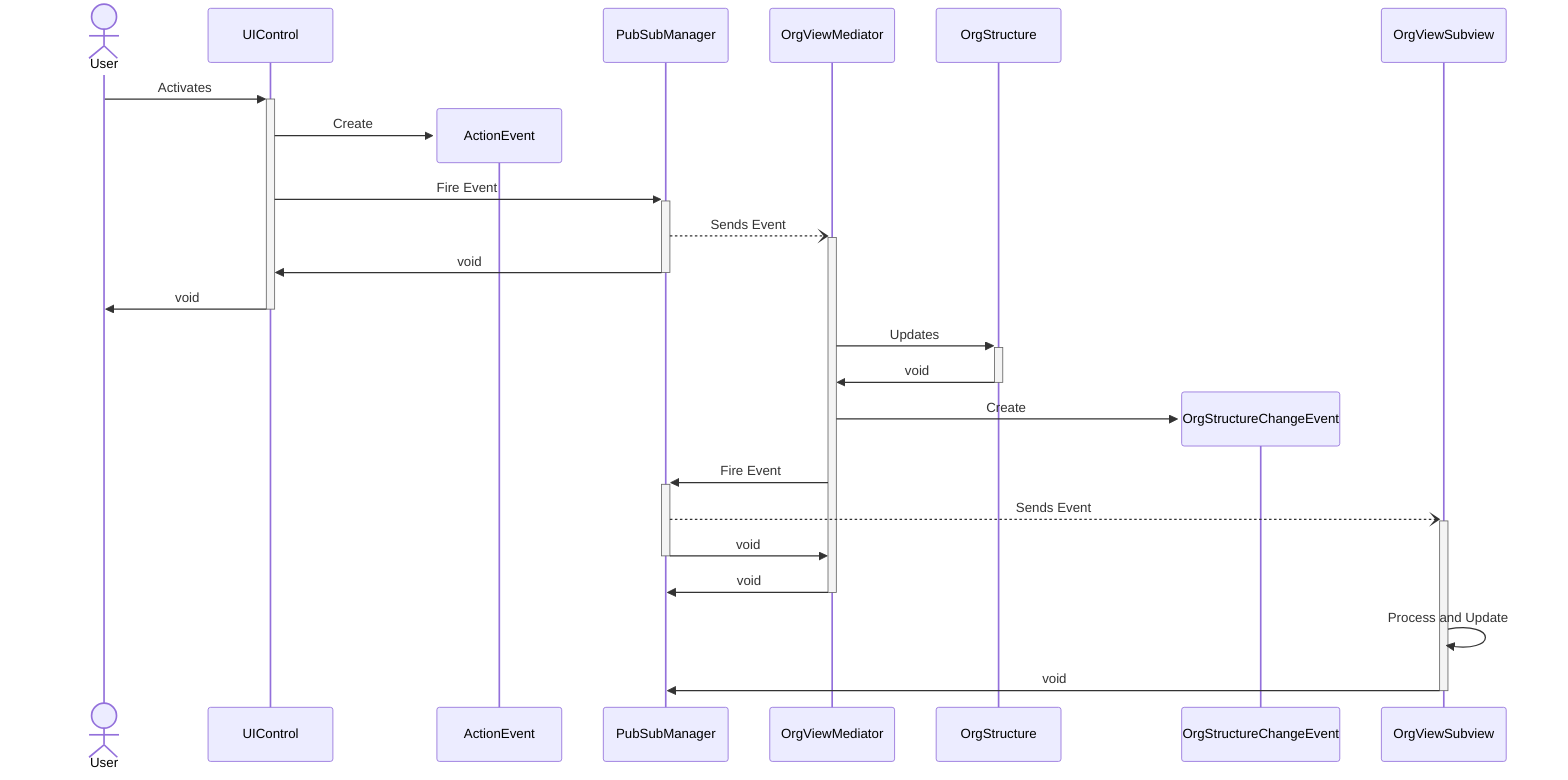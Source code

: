 sequenceDiagram
    actor User

    %% User Activates a Control
    User->>+UIControl: Activates

    %% Control fires an action level event
    create participant ActionEvent
    UIControl->>ActionEvent: Create
    UIControl->>+PubSubManager: Fire Event
    
    %% Mediator recieves the event
    PubSubManager--)+OrgViewMediator: Sends Event 
    PubSubManager->>-UIControl: void   
    UIControl->>-User:void

    %% Org View Mediator updates the org structure, and fires org structure changed event
    OrgViewMediator->>+OrgStructure: Updates
    OrgStructure->>-OrgViewMediator: void
    create participant OrgStructureChangeEvent
    OrgViewMediator->>OrgStructureChangeEvent: Create
    OrgViewMediator->>+PubSubManager: Fire Event
    
    %% Any number of sub views handle the org structure changed event and updates
    PubSubManager--)+OrgViewSubview: Sends Event
    PubSubManager->>-OrgViewMediator: void
    
    OrgViewMediator->>-PubSubManager: void
    OrgViewSubview->>OrgViewSubview: Process and Update
    OrgViewSubview->>-PubSubManager: void